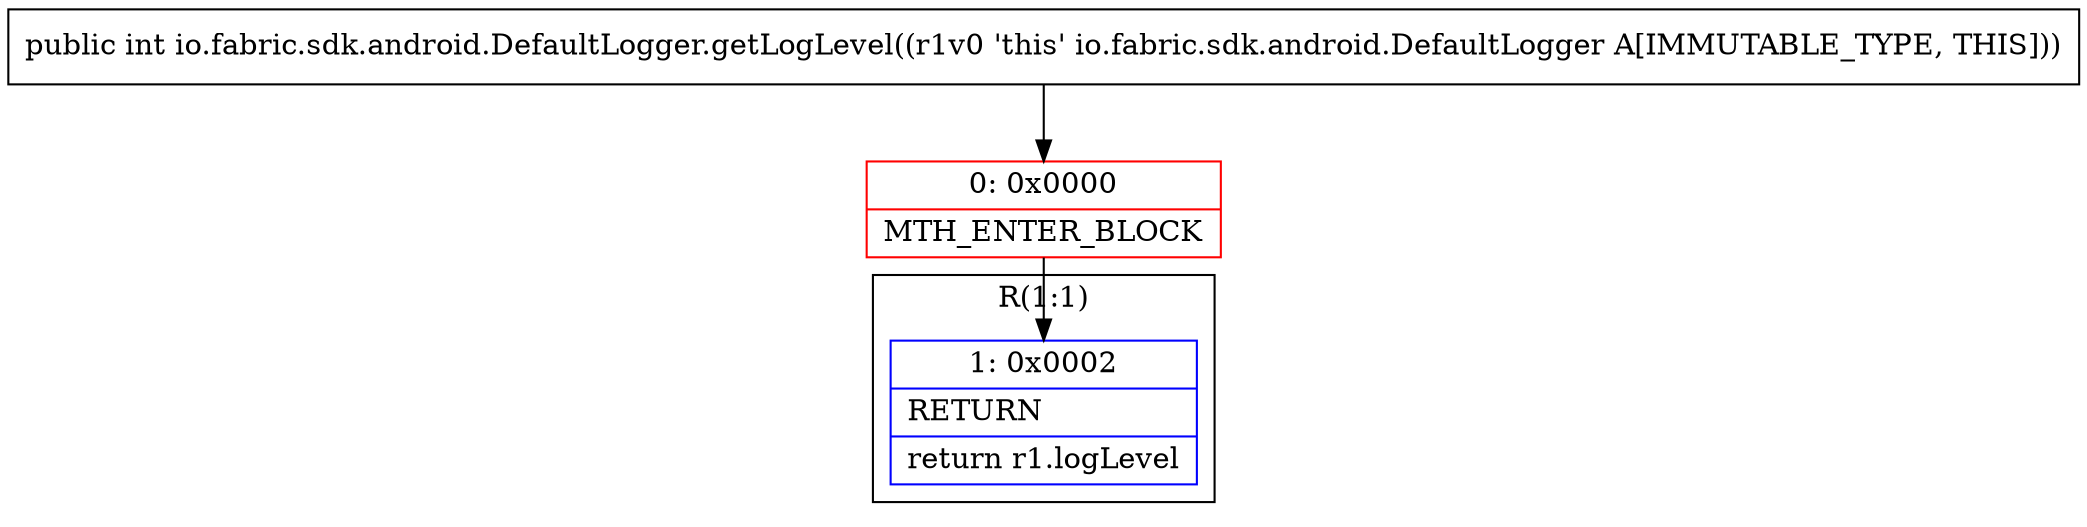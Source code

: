 digraph "CFG forio.fabric.sdk.android.DefaultLogger.getLogLevel()I" {
subgraph cluster_Region_786442621 {
label = "R(1:1)";
node [shape=record,color=blue];
Node_1 [shape=record,label="{1\:\ 0x0002|RETURN\l|return r1.logLevel\l}"];
}
Node_0 [shape=record,color=red,label="{0\:\ 0x0000|MTH_ENTER_BLOCK\l}"];
MethodNode[shape=record,label="{public int io.fabric.sdk.android.DefaultLogger.getLogLevel((r1v0 'this' io.fabric.sdk.android.DefaultLogger A[IMMUTABLE_TYPE, THIS])) }"];
MethodNode -> Node_0;
Node_0 -> Node_1;
}

